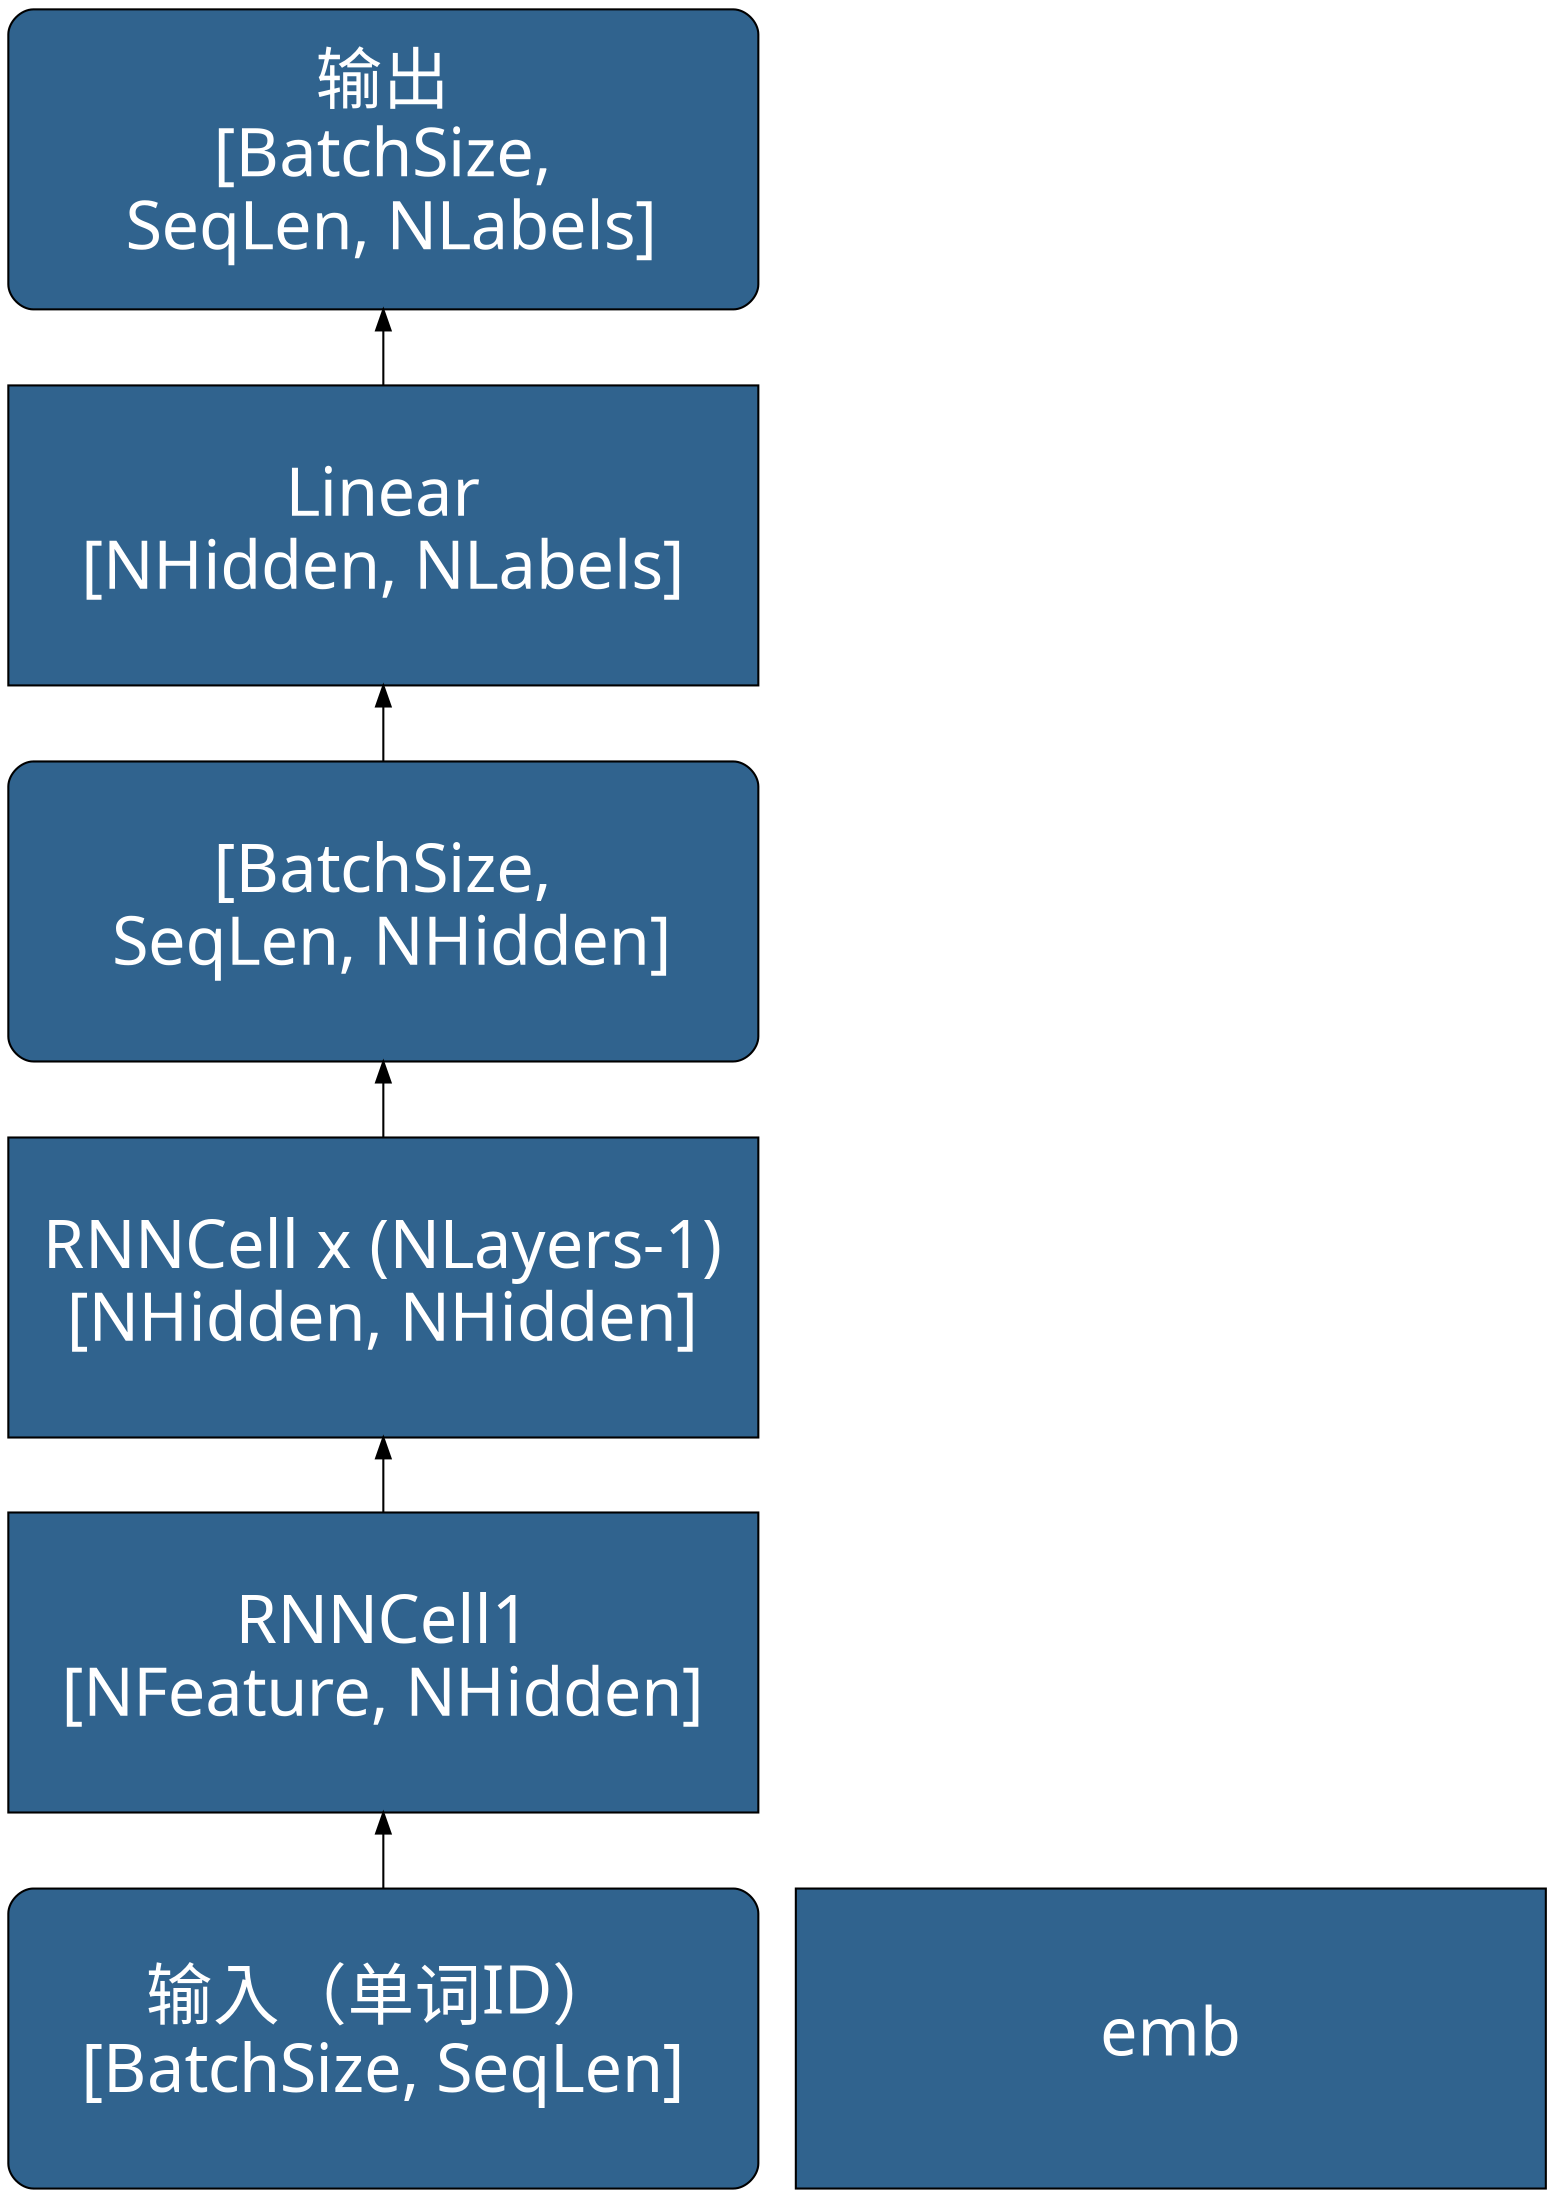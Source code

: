 digraph NLPRNN {
	rankdir=BT
    node [
		style=filled, 
		color=Black
		fontcolor=White, 
		fillcolor="#30638e", 
		fontname="SimHei",
		fontsize=32,
		width=5, height=2,
		shape="box",
	]
	
	
	inp  [label="输入（单词ID）\n[BatchSize, SeqLen]", shape="Mrecord"]
	emb  []
    rnn1 [label="RNNCell1\n[NFeature, NHidden]"]
    rnn_rest [label="RNNCell x (NLayers-1)\n[NHidden, NHidden]"]
    hidst [label="[BatchSize,\n SeqLen, NHidden]", shape="Mrecord"]
	ll  [label="Linear\n[NHidden, NLabels]"]
	oup [label="输出\n[BatchSize,\n SeqLen, NLabels]", shape="Mrecord"]
	
	inp -> rnn1 -> rnn_rest -> hidst -> ll -> oup
}